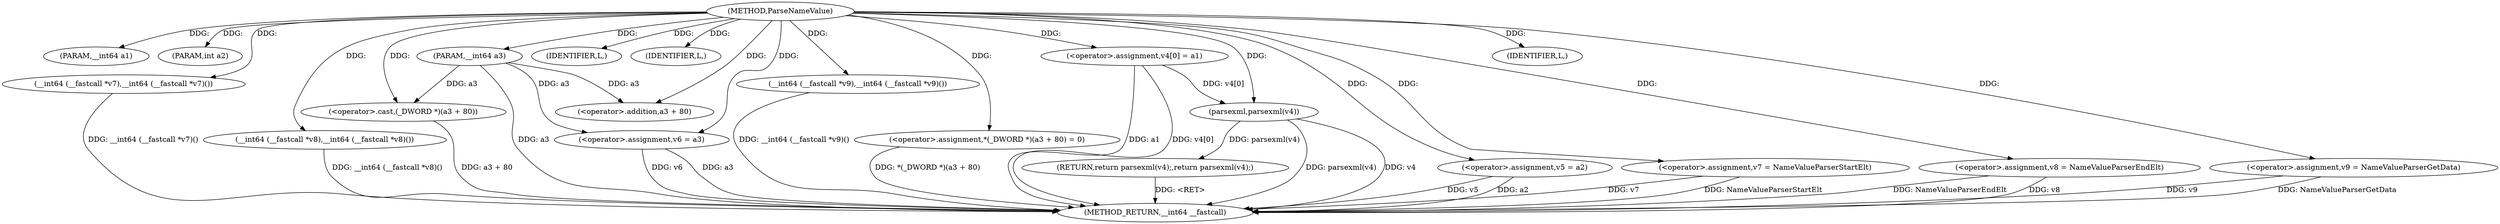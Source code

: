 digraph ParseNameValue {  
"1000108" [label = "(METHOD,ParseNameValue)" ]
"1000154" [label = "(METHOD_RETURN,__int64 __fastcall)" ]
"1000109" [label = "(PARAM,__int64 a1)" ]
"1000110" [label = "(PARAM,int a2)" ]
"1000111" [label = "(PARAM,__int64 a3)" ]
"1000116" [label = "(__int64 (__fastcall *v7),__int64 (__fastcall *v7)())" ]
"1000117" [label = "(__int64 (__fastcall *v8),__int64 (__fastcall *v8)())" ]
"1000118" [label = "(__int64 (__fastcall *v9),__int64 (__fastcall *v9)())" ]
"1000120" [label = "(IDENTIFIER,L,)" ]
"1000121" [label = "(IDENTIFIER,L,)" ]
"1000122" [label = "(<operator>.assignment,*(_DWORD *)(a3 + 80) = 0)" ]
"1000124" [label = "(<operator>.cast,(_DWORD *)(a3 + 80))" ]
"1000126" [label = "(<operator>.addition,a3 + 80)" ]
"1000130" [label = "(<operator>.assignment,v4[0] = a1)" ]
"1000135" [label = "(<operator>.assignment,v5 = a2)" ]
"1000138" [label = "(<operator>.assignment,v6 = a3)" ]
"1000141" [label = "(<operator>.assignment,v7 = NameValueParserStartElt)" ]
"1000144" [label = "(<operator>.assignment,v8 = NameValueParserEndElt)" ]
"1000147" [label = "(<operator>.assignment,v9 = NameValueParserGetData)" ]
"1000150" [label = "(IDENTIFIER,L,)" ]
"1000151" [label = "(RETURN,return parsexml(v4);,return parsexml(v4);)" ]
"1000152" [label = "(parsexml,parsexml(v4))" ]
  "1000151" -> "1000154"  [ label = "DDG: <RET>"] 
  "1000152" -> "1000154"  [ label = "DDG: parsexml(v4)"] 
  "1000152" -> "1000154"  [ label = "DDG: v4"] 
  "1000147" -> "1000154"  [ label = "DDG: NameValueParserGetData"] 
  "1000116" -> "1000154"  [ label = "DDG: __int64 (__fastcall *v7)()"] 
  "1000130" -> "1000154"  [ label = "DDG: v4[0]"] 
  "1000111" -> "1000154"  [ label = "DDG: a3"] 
  "1000135" -> "1000154"  [ label = "DDG: v5"] 
  "1000141" -> "1000154"  [ label = "DDG: NameValueParserStartElt"] 
  "1000117" -> "1000154"  [ label = "DDG: __int64 (__fastcall *v8)()"] 
  "1000138" -> "1000154"  [ label = "DDG: v6"] 
  "1000118" -> "1000154"  [ label = "DDG: __int64 (__fastcall *v9)()"] 
  "1000141" -> "1000154"  [ label = "DDG: v7"] 
  "1000135" -> "1000154"  [ label = "DDG: a2"] 
  "1000130" -> "1000154"  [ label = "DDG: a1"] 
  "1000147" -> "1000154"  [ label = "DDG: v9"] 
  "1000124" -> "1000154"  [ label = "DDG: a3 + 80"] 
  "1000138" -> "1000154"  [ label = "DDG: a3"] 
  "1000144" -> "1000154"  [ label = "DDG: v8"] 
  "1000144" -> "1000154"  [ label = "DDG: NameValueParserEndElt"] 
  "1000122" -> "1000154"  [ label = "DDG: *(_DWORD *)(a3 + 80)"] 
  "1000108" -> "1000109"  [ label = "DDG: "] 
  "1000108" -> "1000110"  [ label = "DDG: "] 
  "1000108" -> "1000111"  [ label = "DDG: "] 
  "1000108" -> "1000116"  [ label = "DDG: "] 
  "1000108" -> "1000117"  [ label = "DDG: "] 
  "1000108" -> "1000118"  [ label = "DDG: "] 
  "1000108" -> "1000120"  [ label = "DDG: "] 
  "1000108" -> "1000121"  [ label = "DDG: "] 
  "1000108" -> "1000122"  [ label = "DDG: "] 
  "1000111" -> "1000124"  [ label = "DDG: a3"] 
  "1000108" -> "1000124"  [ label = "DDG: "] 
  "1000111" -> "1000126"  [ label = "DDG: a3"] 
  "1000108" -> "1000126"  [ label = "DDG: "] 
  "1000108" -> "1000130"  [ label = "DDG: "] 
  "1000108" -> "1000135"  [ label = "DDG: "] 
  "1000111" -> "1000138"  [ label = "DDG: a3"] 
  "1000108" -> "1000138"  [ label = "DDG: "] 
  "1000108" -> "1000141"  [ label = "DDG: "] 
  "1000108" -> "1000144"  [ label = "DDG: "] 
  "1000108" -> "1000147"  [ label = "DDG: "] 
  "1000108" -> "1000150"  [ label = "DDG: "] 
  "1000152" -> "1000151"  [ label = "DDG: parsexml(v4)"] 
  "1000130" -> "1000152"  [ label = "DDG: v4[0]"] 
  "1000108" -> "1000152"  [ label = "DDG: "] 
}

